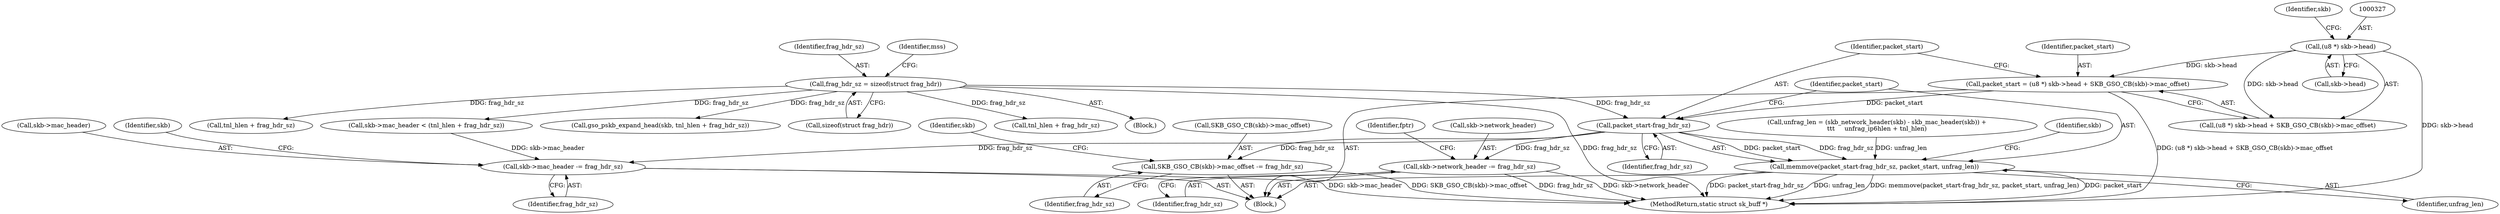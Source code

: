 digraph "0_linux_2423496af35d94a87156b063ea5cedffc10a70a1_2@pointer" {
"1000336" [label="(Call,packet_start-frag_hdr_sz)"];
"1000323" [label="(Call,packet_start = (u8 *) skb->head + SKB_GSO_CB(skb)->mac_offset)"];
"1000326" [label="(Call,(u8 *) skb->head)"];
"1000125" [label="(Call,frag_hdr_sz = sizeof(struct frag_hdr))"];
"1000335" [label="(Call,memmove(packet_start-frag_hdr_sz, packet_start, unfrag_len))"];
"1000341" [label="(Call,SKB_GSO_CB(skb)->mac_offset -= frag_hdr_sz)"];
"1000347" [label="(Call,skb->mac_header -= frag_hdr_sz)"];
"1000352" [label="(Call,skb->network_header -= frag_hdr_sz)"];
"1000285" [label="(Call,gso_pskb_expand_head(skb, tnl_hlen + frag_hdr_sz))"];
"1000348" [label="(Call,skb->mac_header)"];
"1000325" [label="(Call,(u8 *) skb->head + SKB_GSO_CB(skb)->mac_offset)"];
"1000326" [label="(Call,(u8 *) skb->head)"];
"1000126" [label="(Identifier,frag_hdr_sz)"];
"1000198" [label="(Block,)"];
"1000287" [label="(Call,tnl_hlen + frag_hdr_sz)"];
"1000349" [label="(Identifier,skb)"];
"1000335" [label="(Call,memmove(packet_start-frag_hdr_sz, packet_start, unfrag_len))"];
"1000323" [label="(Call,packet_start = (u8 *) skb->head + SKB_GSO_CB(skb)->mac_offset)"];
"1000110" [label="(Block,)"];
"1000340" [label="(Identifier,unfrag_len)"];
"1000353" [label="(Call,skb->network_header)"];
"1000337" [label="(Identifier,packet_start)"];
"1000351" [label="(Identifier,frag_hdr_sz)"];
"1000346" [label="(Identifier,frag_hdr_sz)"];
"1000354" [label="(Identifier,skb)"];
"1000312" [label="(Call,unfrag_len = (skb_network_header(skb) - skb_mac_header(skb)) +\n\t\t\t     unfrag_ip6hlen + tnl_hlen)"];
"1000341" [label="(Call,SKB_GSO_CB(skb)->mac_offset -= frag_hdr_sz)"];
"1000125" [label="(Call,frag_hdr_sz = sizeof(struct frag_hdr))"];
"1000127" [label="(Call,sizeof(struct frag_hdr))"];
"1000344" [label="(Identifier,skb)"];
"1000347" [label="(Call,skb->mac_header -= frag_hdr_sz)"];
"1000338" [label="(Identifier,frag_hdr_sz)"];
"1000358" [label="(Identifier,fptr)"];
"1000280" [label="(Call,tnl_hlen + frag_hdr_sz)"];
"1000132" [label="(Identifier,mss)"];
"1000276" [label="(Call,skb->mac_header < (tnl_hlen + frag_hdr_sz))"];
"1000333" [label="(Identifier,skb)"];
"1000339" [label="(Identifier,packet_start)"];
"1000336" [label="(Call,packet_start-frag_hdr_sz)"];
"1000356" [label="(Identifier,frag_hdr_sz)"];
"1000328" [label="(Call,skb->head)"];
"1000352" [label="(Call,skb->network_header -= frag_hdr_sz)"];
"1000403" [label="(MethodReturn,static struct sk_buff *)"];
"1000342" [label="(Call,SKB_GSO_CB(skb)->mac_offset)"];
"1000324" [label="(Identifier,packet_start)"];
"1000336" -> "1000335"  [label="AST: "];
"1000336" -> "1000338"  [label="CFG: "];
"1000337" -> "1000336"  [label="AST: "];
"1000338" -> "1000336"  [label="AST: "];
"1000339" -> "1000336"  [label="CFG: "];
"1000336" -> "1000335"  [label="DDG: packet_start"];
"1000336" -> "1000335"  [label="DDG: frag_hdr_sz"];
"1000323" -> "1000336"  [label="DDG: packet_start"];
"1000125" -> "1000336"  [label="DDG: frag_hdr_sz"];
"1000336" -> "1000341"  [label="DDG: frag_hdr_sz"];
"1000336" -> "1000347"  [label="DDG: frag_hdr_sz"];
"1000336" -> "1000352"  [label="DDG: frag_hdr_sz"];
"1000323" -> "1000198"  [label="AST: "];
"1000323" -> "1000325"  [label="CFG: "];
"1000324" -> "1000323"  [label="AST: "];
"1000325" -> "1000323"  [label="AST: "];
"1000337" -> "1000323"  [label="CFG: "];
"1000323" -> "1000403"  [label="DDG: (u8 *) skb->head + SKB_GSO_CB(skb)->mac_offset"];
"1000326" -> "1000323"  [label="DDG: skb->head"];
"1000326" -> "1000325"  [label="AST: "];
"1000326" -> "1000328"  [label="CFG: "];
"1000327" -> "1000326"  [label="AST: "];
"1000328" -> "1000326"  [label="AST: "];
"1000333" -> "1000326"  [label="CFG: "];
"1000326" -> "1000403"  [label="DDG: skb->head"];
"1000326" -> "1000325"  [label="DDG: skb->head"];
"1000125" -> "1000110"  [label="AST: "];
"1000125" -> "1000127"  [label="CFG: "];
"1000126" -> "1000125"  [label="AST: "];
"1000127" -> "1000125"  [label="AST: "];
"1000132" -> "1000125"  [label="CFG: "];
"1000125" -> "1000403"  [label="DDG: frag_hdr_sz"];
"1000125" -> "1000276"  [label="DDG: frag_hdr_sz"];
"1000125" -> "1000280"  [label="DDG: frag_hdr_sz"];
"1000125" -> "1000285"  [label="DDG: frag_hdr_sz"];
"1000125" -> "1000287"  [label="DDG: frag_hdr_sz"];
"1000335" -> "1000198"  [label="AST: "];
"1000335" -> "1000340"  [label="CFG: "];
"1000339" -> "1000335"  [label="AST: "];
"1000340" -> "1000335"  [label="AST: "];
"1000344" -> "1000335"  [label="CFG: "];
"1000335" -> "1000403"  [label="DDG: packet_start"];
"1000335" -> "1000403"  [label="DDG: packet_start-frag_hdr_sz"];
"1000335" -> "1000403"  [label="DDG: unfrag_len"];
"1000335" -> "1000403"  [label="DDG: memmove(packet_start-frag_hdr_sz, packet_start, unfrag_len)"];
"1000312" -> "1000335"  [label="DDG: unfrag_len"];
"1000341" -> "1000198"  [label="AST: "];
"1000341" -> "1000346"  [label="CFG: "];
"1000342" -> "1000341"  [label="AST: "];
"1000346" -> "1000341"  [label="AST: "];
"1000349" -> "1000341"  [label="CFG: "];
"1000341" -> "1000403"  [label="DDG: SKB_GSO_CB(skb)->mac_offset"];
"1000347" -> "1000198"  [label="AST: "];
"1000347" -> "1000351"  [label="CFG: "];
"1000348" -> "1000347"  [label="AST: "];
"1000351" -> "1000347"  [label="AST: "];
"1000354" -> "1000347"  [label="CFG: "];
"1000347" -> "1000403"  [label="DDG: skb->mac_header"];
"1000276" -> "1000347"  [label="DDG: skb->mac_header"];
"1000352" -> "1000198"  [label="AST: "];
"1000352" -> "1000356"  [label="CFG: "];
"1000353" -> "1000352"  [label="AST: "];
"1000356" -> "1000352"  [label="AST: "];
"1000358" -> "1000352"  [label="CFG: "];
"1000352" -> "1000403"  [label="DDG: frag_hdr_sz"];
"1000352" -> "1000403"  [label="DDG: skb->network_header"];
}
